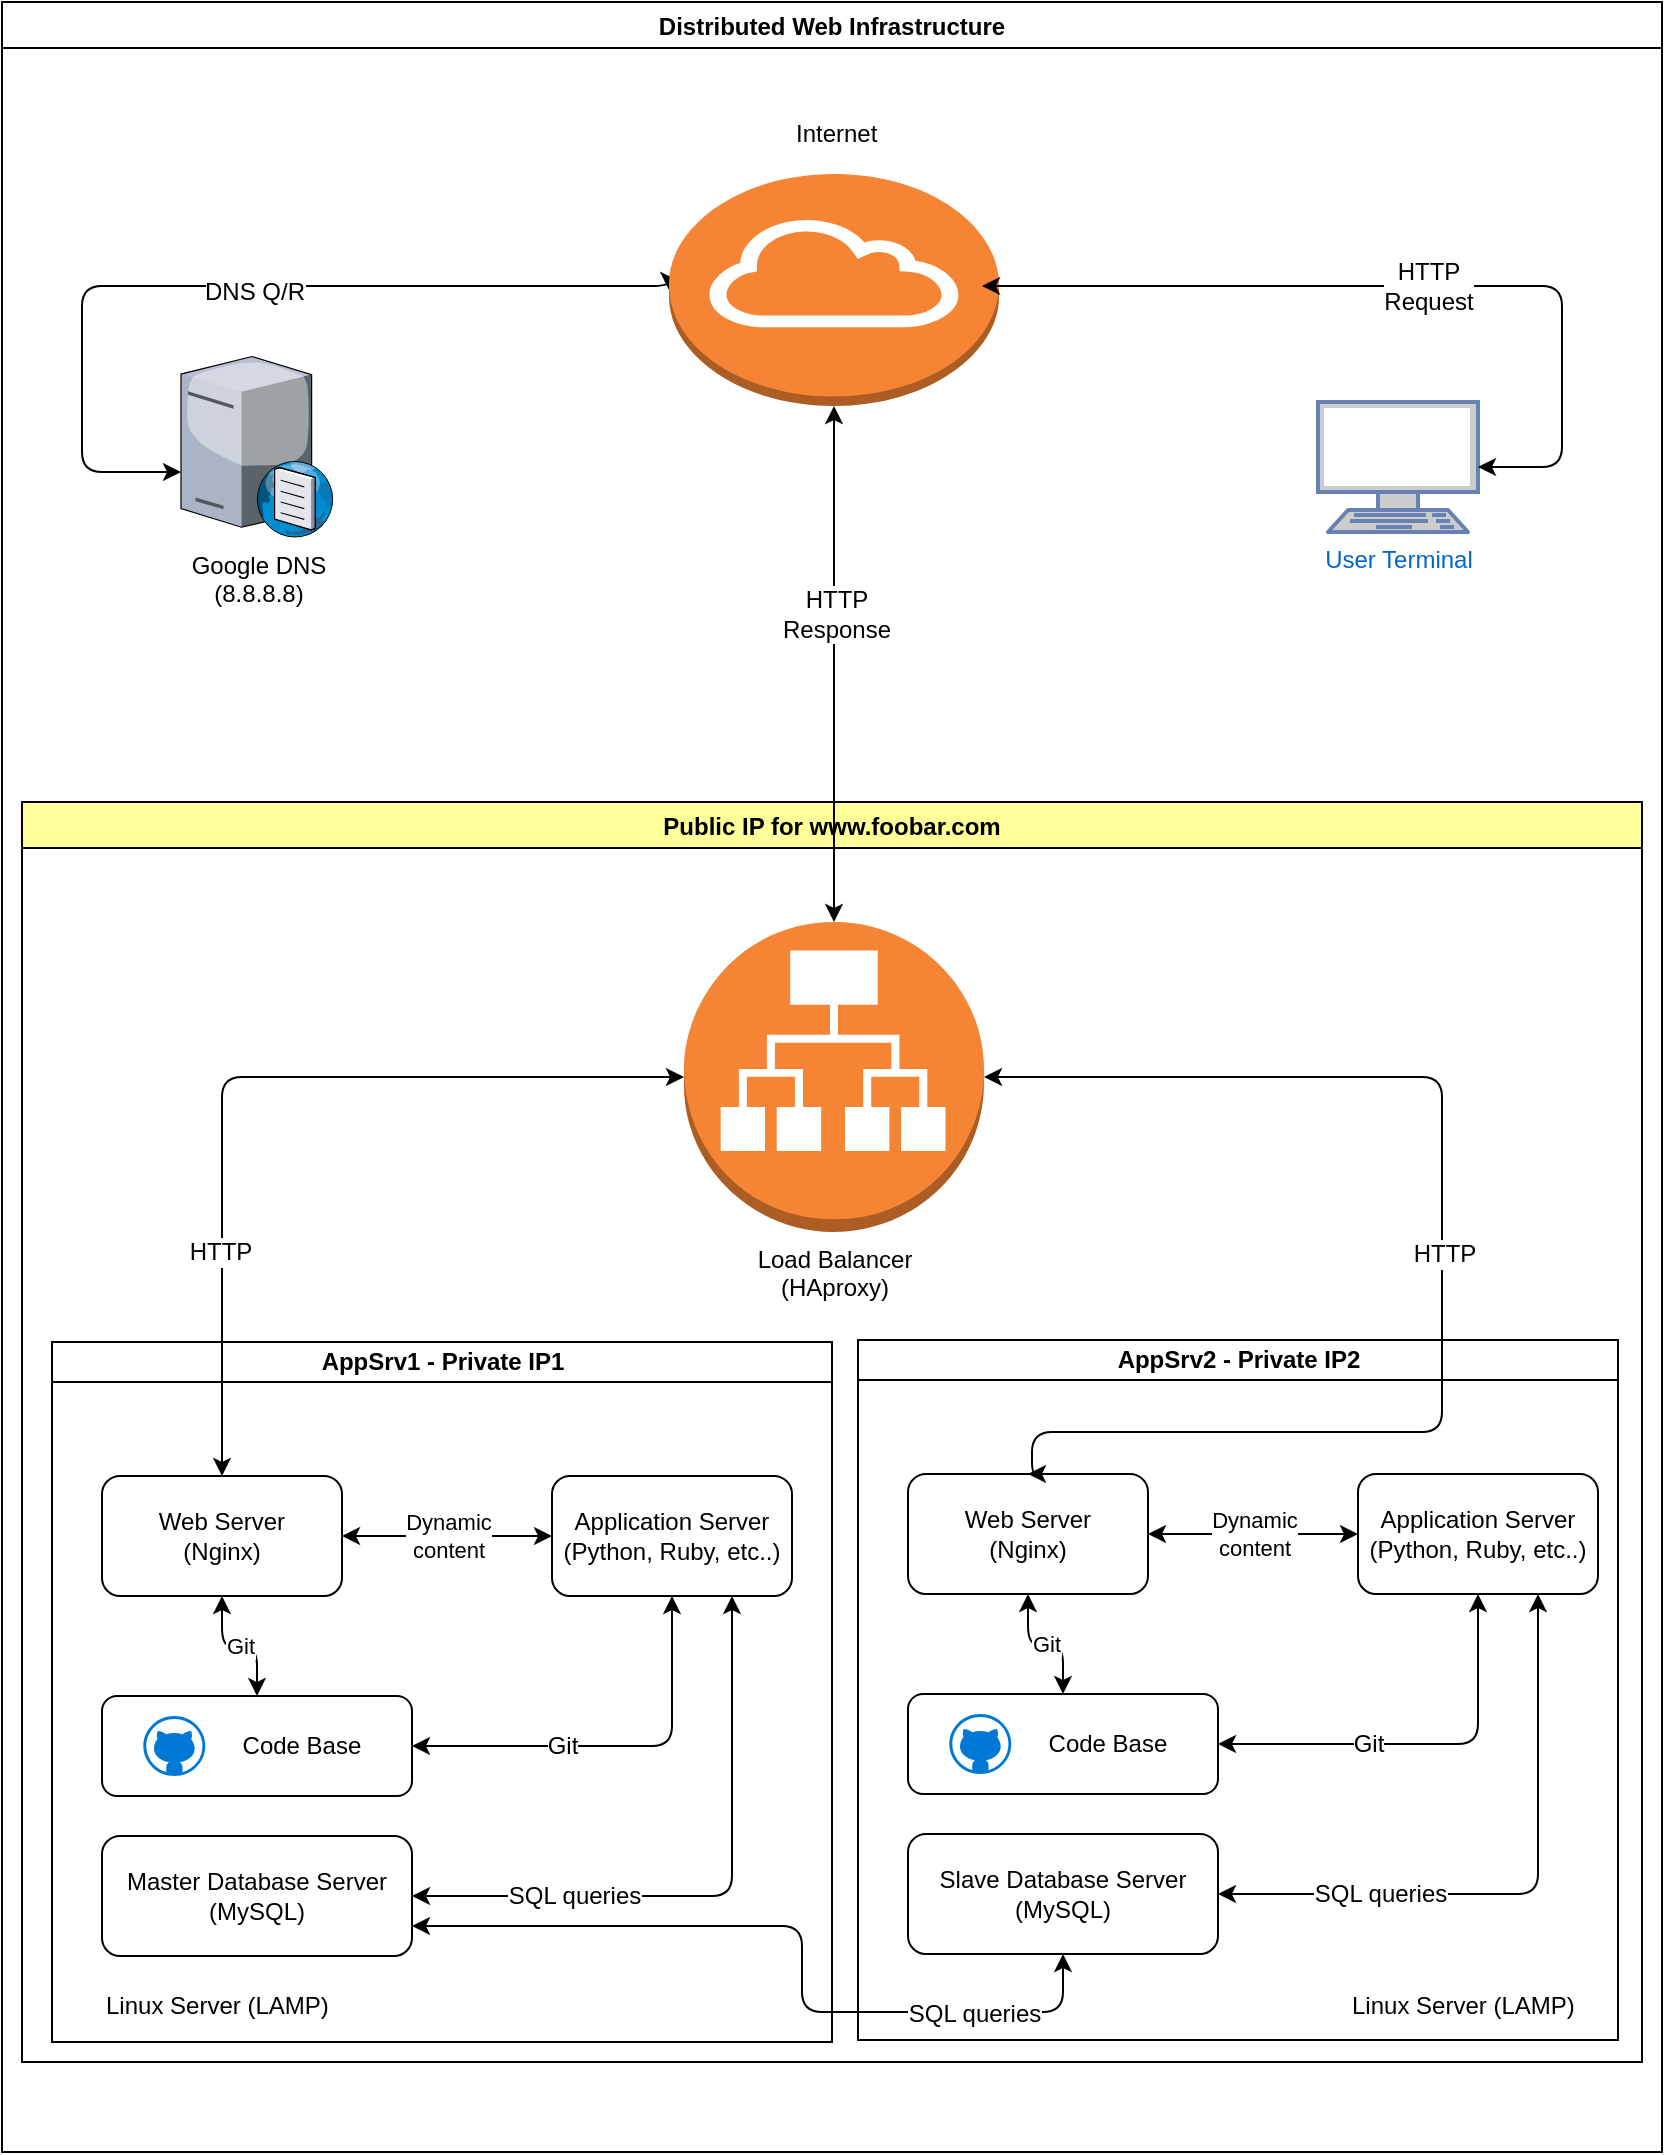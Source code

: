 <mxfile version="11.0.1"><diagram id="UPvDhNVkEac8mUcceXAs" name="Page-1"><mxGraphModel dx="1053" dy="1171" grid="1" gridSize="10" guides="1" tooltips="1" connect="1" arrows="1" fold="1" page="1" pageScale="1" pageWidth="850" pageHeight="1100" math="0" shadow="0"><root><mxCell id="0"/><mxCell id="1" parent="0"/><mxCell id="lALPVkETuidaCx1elwhT-62" value="" style="edgeStyle=orthogonalEdgeStyle;rounded=1;orthogonalLoop=1;jettySize=auto;html=1;startArrow=classic;startFill=1;endArrow=classic;endFill=1;exitX=0;exitY=0.5;exitDx=0;exitDy=0;exitPerimeter=0;" parent="1" source="lALPVkETuidaCx1elwhT-60" target="lALPVkETuidaCx1elwhT-54" edge="1"><mxGeometry relative="1" as="geometry"><mxPoint x="60" y="180" as="targetPoint"/><Array as="points"><mxPoint x="50" y="147"/><mxPoint x="50" y="240"/></Array><mxPoint x="290" y="160" as="sourcePoint"/></mxGeometry></mxCell><mxCell id="lALPVkETuidaCx1elwhT-77" value="&lt;div&gt;DNS Q/R&lt;br&gt;&lt;/div&gt;" style="text;html=1;resizable=0;points=[];align=center;verticalAlign=middle;labelBackgroundColor=#ffffff;" parent="lALPVkETuidaCx1elwhT-62" vertex="1" connectable="0"><mxGeometry x="-0.043" y="3" relative="1" as="geometry"><mxPoint as="offset"/></mxGeometry></mxCell><mxCell id="lALPVkETuidaCx1elwhT-54" value="&lt;div&gt;Google DNS&lt;/div&gt;&lt;div&gt;(8.8.8.8)&lt;br&gt;&lt;/div&gt;" style="verticalLabelPosition=bottom;aspect=fixed;html=1;verticalAlign=top;strokeColor=none;align=center;outlineConnect=0;shape=mxgraph.citrix.dns_server;" parent="1" vertex="1"><mxGeometry x="99.5" y="180" width="76.5" height="92.5" as="geometry"/></mxCell><mxCell id="lALPVkETuidaCx1elwhT-82" value="Distributed Web Infrastructure" style="swimlane;" parent="1" vertex="1"><mxGeometry x="10" y="5" width="830" height="1075" as="geometry"/></mxCell><mxCell id="lALPVkETuidaCx1elwhT-31" value="AppSrv2  - Private IP2" style="swimlane;html=1;startSize=20;horizontal=1;containerType=tree;" parent="lALPVkETuidaCx1elwhT-82" vertex="1"><mxGeometry x="428" y="669" width="380" height="350" as="geometry"/></mxCell><mxCell id="lALPVkETuidaCx1elwhT-38" value="" style="group" parent="lALPVkETuidaCx1elwhT-31" vertex="1" connectable="0"><mxGeometry x="25" y="177" width="155" height="50" as="geometry"/></mxCell><mxCell id="lALPVkETuidaCx1elwhT-35" value="&lt;div align=&quot;right&quot;&gt;Code Base&amp;nbsp; &amp;nbsp; &amp;nbsp; &amp;nbsp; &lt;br&gt;&lt;/div&gt;" style="rounded=1;whiteSpace=wrap;html=1;align=right;" parent="lALPVkETuidaCx1elwhT-38" vertex="1"><mxGeometry width="155.0" height="50" as="geometry"/></mxCell><mxCell id="lALPVkETuidaCx1elwhT-34" value="" style="shadow=0;dashed=0;html=1;strokeColor=none;fillColor=#0079D6;labelPosition=center;verticalLabelPosition=bottom;verticalAlign=top;align=center;shape=mxgraph.azure.github_code;pointerEvents=1;" parent="lALPVkETuidaCx1elwhT-38" vertex="1"><mxGeometry x="20.667" y="10" width="31.0" height="30" as="geometry"/></mxCell><mxCell id="lALPVkETuidaCx1elwhT-46" value="&lt;div&gt;Web Server&lt;/div&gt;&lt;div&gt;(Nginx)&lt;br&gt;&lt;/div&gt;" style="rounded=1;whiteSpace=wrap;html=1;" parent="lALPVkETuidaCx1elwhT-31" vertex="1"><mxGeometry x="25" y="67" width="120" height="60" as="geometry"/></mxCell><mxCell id="lALPVkETuidaCx1elwhT-47" value="&lt;div&gt;Application Server&lt;/div&gt;&lt;div&gt;(Python, Ruby, etc..)&lt;br&gt;&lt;/div&gt;" style="rounded=1;whiteSpace=wrap;html=1;" parent="lALPVkETuidaCx1elwhT-31" vertex="1"><mxGeometry x="250" y="67" width="120" height="60" as="geometry"/></mxCell><mxCell id="lALPVkETuidaCx1elwhT-50" value="&lt;div&gt;Slave Database Server&lt;/div&gt;&lt;div&gt;(MySQL)&lt;br&gt;&lt;/div&gt;" style="rounded=1;whiteSpace=wrap;html=1;" parent="lALPVkETuidaCx1elwhT-31" vertex="1"><mxGeometry x="25" y="247" width="155" height="60" as="geometry"/></mxCell><mxCell id="lALPVkETuidaCx1elwhT-45" style="edgeStyle=orthogonalEdgeStyle;rounded=1;orthogonalLoop=1;jettySize=auto;html=1;startArrow=classic;startFill=1;entryX=0.75;entryY=1;entryDx=0;entryDy=0;exitX=1;exitY=0.5;exitDx=0;exitDy=0;" parent="lALPVkETuidaCx1elwhT-31" source="lALPVkETuidaCx1elwhT-50" target="lALPVkETuidaCx1elwhT-47" edge="1"><mxGeometry relative="1" as="geometry"><mxPoint x="-351" y="274.5" as="sourcePoint"/><mxPoint x="-360" y="99.5" as="targetPoint"/><Array as="points"><mxPoint x="340" y="277"/></Array></mxGeometry></mxCell><mxCell id="lALPVkETuidaCx1elwhT-65" value="SQL queries" style="text;html=1;resizable=0;points=[];align=center;verticalAlign=middle;labelBackgroundColor=#ffffff;" parent="lALPVkETuidaCx1elwhT-45" vertex="1" connectable="0"><mxGeometry x="-0.482" relative="1" as="geometry"><mxPoint as="offset"/></mxGeometry></mxCell><mxCell id="lALPVkETuidaCx1elwhT-56" value="" style="endArrow=classic;startArrow=classic;html=1;exitX=1;exitY=0.5;exitDx=0;exitDy=0;entryX=0.5;entryY=1;entryDx=0;entryDy=0;" parent="lALPVkETuidaCx1elwhT-31" source="lALPVkETuidaCx1elwhT-35" target="lALPVkETuidaCx1elwhT-47" edge="1"><mxGeometry width="50" height="50" relative="1" as="geometry"><mxPoint x="205" y="202" as="sourcePoint"/><mxPoint x="255" y="152" as="targetPoint"/><Array as="points"><mxPoint x="310" y="202"/></Array></mxGeometry></mxCell><mxCell id="lALPVkETuidaCx1elwhT-64" value="Git" style="text;html=1;resizable=0;points=[];align=center;verticalAlign=middle;labelBackgroundColor=#ffffff;" parent="lALPVkETuidaCx1elwhT-56" vertex="1" connectable="0"><mxGeometry x="-0.273" relative="1" as="geometry"><mxPoint as="offset"/></mxGeometry></mxCell><mxCell id="lALPVkETuidaCx1elwhT-57" value="Git" style="endArrow=classic;startArrow=classic;html=1;entryX=0.5;entryY=1;entryDx=0;entryDy=0;edgeStyle=orthogonalEdgeStyle;" parent="lALPVkETuidaCx1elwhT-31" source="lALPVkETuidaCx1elwhT-35" target="lALPVkETuidaCx1elwhT-46" edge="1"><mxGeometry width="50" height="50" relative="1" as="geometry"><mxPoint x="70" y="177" as="sourcePoint"/><mxPoint x="120" y="127" as="targetPoint"/></mxGeometry></mxCell><mxCell id="lALPVkETuidaCx1elwhT-58" value="&lt;div&gt;Dynamic&lt;/div&gt;&lt;div&gt;content&lt;br&gt;&lt;/div&gt;" style="endArrow=classic;startArrow=classic;html=1;edgeStyle=orthogonalEdgeStyle;entryX=0;entryY=0.5;entryDx=0;entryDy=0;exitX=1;exitY=0.5;exitDx=0;exitDy=0;" parent="lALPVkETuidaCx1elwhT-31" source="lALPVkETuidaCx1elwhT-46" target="lALPVkETuidaCx1elwhT-47" edge="1"><mxGeometry width="50" height="50" relative="1" as="geometry"><mxPoint x="152.5" y="147" as="sourcePoint"/><mxPoint x="202.5" y="97" as="targetPoint"/></mxGeometry></mxCell><mxCell id="lALPVkETuidaCx1elwhT-70" value="Linux Server (LAMP)" style="text;html=1;resizable=0;points=[];autosize=1;align=left;verticalAlign=top;spacingTop=-4;" parent="lALPVkETuidaCx1elwhT-31" vertex="1"><mxGeometry x="245" y="323" width="130" height="20" as="geometry"/></mxCell><mxCell id="ZYBJCmhldEMRP-w1Tn9r-17" value="" style="group" vertex="1" connectable="0" parent="lALPVkETuidaCx1elwhT-82"><mxGeometry x="5" y="496" width="486" height="524" as="geometry"/></mxCell><mxCell id="ZYBJCmhldEMRP-w1Tn9r-1" value="AppSrv1 - Private IP1" style="swimlane;html=1;startSize=20;horizontal=1;containerType=tree;" vertex="1" parent="ZYBJCmhldEMRP-w1Tn9r-17"><mxGeometry x="20" y="174" width="390" height="350" as="geometry"/></mxCell><mxCell id="ZYBJCmhldEMRP-w1Tn9r-2" value="" style="group" vertex="1" connectable="0" parent="ZYBJCmhldEMRP-w1Tn9r-1"><mxGeometry x="25" y="177" width="155" height="50" as="geometry"/></mxCell><mxCell id="ZYBJCmhldEMRP-w1Tn9r-3" value="&lt;div align=&quot;right&quot;&gt;Code Base&amp;nbsp; &amp;nbsp; &amp;nbsp; &amp;nbsp; &lt;br&gt;&lt;/div&gt;" style="rounded=1;whiteSpace=wrap;html=1;align=right;" vertex="1" parent="ZYBJCmhldEMRP-w1Tn9r-2"><mxGeometry width="155.0" height="50" as="geometry"/></mxCell><mxCell id="ZYBJCmhldEMRP-w1Tn9r-4" value="" style="shadow=0;dashed=0;html=1;strokeColor=none;fillColor=#0079D6;labelPosition=center;verticalLabelPosition=bottom;verticalAlign=top;align=center;shape=mxgraph.azure.github_code;pointerEvents=1;" vertex="1" parent="ZYBJCmhldEMRP-w1Tn9r-2"><mxGeometry x="20.667" y="10" width="31.0" height="30" as="geometry"/></mxCell><mxCell id="ZYBJCmhldEMRP-w1Tn9r-5" value="&lt;div&gt;Web Server&lt;/div&gt;&lt;div&gt;(Nginx)&lt;br&gt;&lt;/div&gt;" style="rounded=1;whiteSpace=wrap;html=1;" vertex="1" parent="ZYBJCmhldEMRP-w1Tn9r-1"><mxGeometry x="25" y="67" width="120" height="60" as="geometry"/></mxCell><mxCell id="ZYBJCmhldEMRP-w1Tn9r-6" value="&lt;div&gt;Application Server&lt;/div&gt;&lt;div&gt;(Python, Ruby, etc..)&lt;br&gt;&lt;/div&gt;" style="rounded=1;whiteSpace=wrap;html=1;" vertex="1" parent="ZYBJCmhldEMRP-w1Tn9r-1"><mxGeometry x="250" y="67" width="120" height="60" as="geometry"/></mxCell><mxCell id="ZYBJCmhldEMRP-w1Tn9r-7" value="&lt;div&gt;Master Database Server&lt;/div&gt;&lt;div&gt;(MySQL)&lt;br&gt;&lt;/div&gt;" style="rounded=1;whiteSpace=wrap;html=1;" vertex="1" parent="ZYBJCmhldEMRP-w1Tn9r-1"><mxGeometry x="25" y="247" width="155" height="60" as="geometry"/></mxCell><mxCell id="ZYBJCmhldEMRP-w1Tn9r-8" style="edgeStyle=orthogonalEdgeStyle;rounded=1;orthogonalLoop=1;jettySize=auto;html=1;startArrow=classic;startFill=1;entryX=0.75;entryY=1;entryDx=0;entryDy=0;exitX=1;exitY=0.5;exitDx=0;exitDy=0;" edge="1" parent="ZYBJCmhldEMRP-w1Tn9r-1" source="ZYBJCmhldEMRP-w1Tn9r-7" target="ZYBJCmhldEMRP-w1Tn9r-6"><mxGeometry relative="1" as="geometry"><mxPoint x="-351" y="274.5" as="sourcePoint"/><mxPoint x="-360" y="99.5" as="targetPoint"/><Array as="points"><mxPoint x="340" y="277"/></Array></mxGeometry></mxCell><mxCell id="ZYBJCmhldEMRP-w1Tn9r-9" value="SQL queries" style="text;html=1;resizable=0;points=[];align=center;verticalAlign=middle;labelBackgroundColor=#ffffff;" vertex="1" connectable="0" parent="ZYBJCmhldEMRP-w1Tn9r-8"><mxGeometry x="-0.482" relative="1" as="geometry"><mxPoint as="offset"/></mxGeometry></mxCell><mxCell id="ZYBJCmhldEMRP-w1Tn9r-10" value="" style="endArrow=classic;startArrow=classic;html=1;exitX=1;exitY=0.5;exitDx=0;exitDy=0;entryX=0.5;entryY=1;entryDx=0;entryDy=0;" edge="1" parent="ZYBJCmhldEMRP-w1Tn9r-1" source="ZYBJCmhldEMRP-w1Tn9r-3" target="ZYBJCmhldEMRP-w1Tn9r-6"><mxGeometry width="50" height="50" relative="1" as="geometry"><mxPoint x="205" y="202" as="sourcePoint"/><mxPoint x="255" y="152" as="targetPoint"/><Array as="points"><mxPoint x="310" y="202"/></Array></mxGeometry></mxCell><mxCell id="ZYBJCmhldEMRP-w1Tn9r-11" value="Git" style="text;html=1;resizable=0;points=[];align=center;verticalAlign=middle;labelBackgroundColor=#ffffff;" vertex="1" connectable="0" parent="ZYBJCmhldEMRP-w1Tn9r-10"><mxGeometry x="-0.273" relative="1" as="geometry"><mxPoint as="offset"/></mxGeometry></mxCell><mxCell id="ZYBJCmhldEMRP-w1Tn9r-12" value="Git" style="endArrow=classic;startArrow=classic;html=1;entryX=0.5;entryY=1;entryDx=0;entryDy=0;edgeStyle=orthogonalEdgeStyle;" edge="1" parent="ZYBJCmhldEMRP-w1Tn9r-1" source="ZYBJCmhldEMRP-w1Tn9r-3" target="ZYBJCmhldEMRP-w1Tn9r-5"><mxGeometry width="50" height="50" relative="1" as="geometry"><mxPoint x="70" y="177" as="sourcePoint"/><mxPoint x="120" y="127" as="targetPoint"/></mxGeometry></mxCell><mxCell id="ZYBJCmhldEMRP-w1Tn9r-13" value="&lt;div&gt;Dynamic&lt;/div&gt;&lt;div&gt;content&lt;br&gt;&lt;/div&gt;" style="endArrow=classic;startArrow=classic;html=1;edgeStyle=orthogonalEdgeStyle;entryX=0;entryY=0.5;entryDx=0;entryDy=0;exitX=1;exitY=0.5;exitDx=0;exitDy=0;" edge="1" parent="ZYBJCmhldEMRP-w1Tn9r-1" source="ZYBJCmhldEMRP-w1Tn9r-5" target="ZYBJCmhldEMRP-w1Tn9r-6"><mxGeometry width="50" height="50" relative="1" as="geometry"><mxPoint x="152.5" y="147" as="sourcePoint"/><mxPoint x="202.5" y="97" as="targetPoint"/></mxGeometry></mxCell><mxCell id="ZYBJCmhldEMRP-w1Tn9r-16" value="Linux Server (LAMP)" style="text;html=1;resizable=0;points=[];autosize=1;align=left;verticalAlign=top;spacingTop=-4;" vertex="1" parent="ZYBJCmhldEMRP-w1Tn9r-1"><mxGeometry x="25" y="322" width="130" height="20" as="geometry"/></mxCell><mxCell id="ZYBJCmhldEMRP-w1Tn9r-18" value="&lt;div&gt;Load Balancer&lt;/div&gt;&lt;div&gt;(HAproxy)&lt;br&gt;&lt;/div&gt;" style="outlineConnect=0;dashed=0;verticalLabelPosition=bottom;verticalAlign=top;align=center;html=1;shape=mxgraph.aws3.application_load_balancer;fillColor=#F58534;gradientColor=none;" vertex="1" parent="ZYBJCmhldEMRP-w1Tn9r-17"><mxGeometry x="336" y="-36" width="150" height="155" as="geometry"/></mxCell><mxCell id="ZYBJCmhldEMRP-w1Tn9r-37" value="" style="endArrow=classic;startArrow=classic;html=1;edgeStyle=orthogonalEdgeStyle;exitX=0.5;exitY=0;exitDx=0;exitDy=0;entryX=0;entryY=0.5;entryDx=0;entryDy=0;entryPerimeter=0;" edge="1" parent="ZYBJCmhldEMRP-w1Tn9r-17" source="ZYBJCmhldEMRP-w1Tn9r-5" target="ZYBJCmhldEMRP-w1Tn9r-18"><mxGeometry width="50" height="50" relative="1" as="geometry"><mxPoint x="131.5" y="66.5" as="sourcePoint"/><mxPoint x="181.5" y="16.5" as="targetPoint"/></mxGeometry></mxCell><mxCell id="ZYBJCmhldEMRP-w1Tn9r-38" value="HTTP" style="text;html=1;resizable=0;points=[];align=center;verticalAlign=middle;labelBackgroundColor=#ffffff;" vertex="1" connectable="0" parent="ZYBJCmhldEMRP-w1Tn9r-37"><mxGeometry x="-0.479" y="1" relative="1" as="geometry"><mxPoint as="offset"/></mxGeometry></mxCell><mxCell id="lALPVkETuidaCx1elwhT-63" value="User Terminal" style="fontColor=#0066CC;verticalAlign=top;verticalLabelPosition=bottom;labelPosition=center;align=center;html=1;outlineConnect=0;fillColor=#CCCCCC;strokeColor=#6881B3;gradientColor=none;gradientDirection=north;strokeWidth=2;shape=mxgraph.networks.terminal;" parent="lALPVkETuidaCx1elwhT-82" vertex="1"><mxGeometry x="658" y="200" width="80" height="65" as="geometry"/></mxCell><mxCell id="lALPVkETuidaCx1elwhT-66" value="" style="endArrow=classic;startArrow=classic;html=1;exitX=1;exitY=0.5;exitDx=0;exitDy=0;exitPerimeter=0;entryX=0.5;entryY=0;entryDx=0;entryDy=0;edgeStyle=orthogonalEdgeStyle;" parent="lALPVkETuidaCx1elwhT-82" source="ZYBJCmhldEMRP-w1Tn9r-18" target="lALPVkETuidaCx1elwhT-46" edge="1"><mxGeometry width="50" height="50" relative="1" as="geometry"><mxPoint x="565" y="452" as="sourcePoint"/><mxPoint x="615" y="402" as="targetPoint"/><Array as="points"><mxPoint x="720" y="538"/><mxPoint x="720" y="715"/><mxPoint x="515" y="715"/></Array></mxGeometry></mxCell><mxCell id="lALPVkETuidaCx1elwhT-69" value="HTTP" style="text;html=1;resizable=0;points=[];align=center;verticalAlign=middle;labelBackgroundColor=#ffffff;" parent="lALPVkETuidaCx1elwhT-66" vertex="1" connectable="0"><mxGeometry y="1" relative="1" as="geometry"><mxPoint as="offset"/></mxGeometry></mxCell><mxCell id="ZYBJCmhldEMRP-w1Tn9r-39" value="Public IP for www.foobar.com" style="swimlane;fillColor=#FFFF99;" vertex="1" parent="lALPVkETuidaCx1elwhT-82"><mxGeometry x="10" y="400" width="810" height="630" as="geometry"/></mxCell><mxCell id="lALPVkETuidaCx1elwhT-60" value="" style="outlineConnect=0;dashed=0;verticalLabelPosition=bottom;verticalAlign=top;align=center;html=1;shape=mxgraph.aws3.internet_gateway;fillColor=#F58534;gradientColor=none;" parent="lALPVkETuidaCx1elwhT-82" vertex="1"><mxGeometry x="333.5" y="86" width="165" height="116" as="geometry"/></mxCell><mxCell id="lALPVkETuidaCx1elwhT-55" value="" style="endArrow=classic;html=1;exitX=0.5;exitY=0;exitDx=0;exitDy=0;endFill=1;startArrow=classic;startFill=1;entryX=0.5;entryY=1;entryDx=0;entryDy=0;entryPerimeter=0;edgeStyle=orthogonalEdgeStyle;exitPerimeter=0;" parent="lALPVkETuidaCx1elwhT-82" source="ZYBJCmhldEMRP-w1Tn9r-18" target="lALPVkETuidaCx1elwhT-60" edge="1"><mxGeometry width="50" height="50" relative="1" as="geometry"><mxPoint x="460" y="95" as="sourcePoint"/><mxPoint x="510" y="45" as="targetPoint"/><Array as="points"><mxPoint x="416" y="335"/><mxPoint x="416" y="335"/></Array></mxGeometry></mxCell><mxCell id="lALPVkETuidaCx1elwhT-78" value="&lt;div&gt;HTTP&lt;/div&gt;&lt;div&gt;Response&lt;br&gt;&lt;/div&gt;" style="text;html=1;resizable=0;points=[];align=center;verticalAlign=middle;labelBackgroundColor=#ffffff;" parent="lALPVkETuidaCx1elwhT-55" vertex="1" connectable="0"><mxGeometry x="0.199" y="-1" relative="1" as="geometry"><mxPoint as="offset"/></mxGeometry></mxCell><mxCell id="lALPVkETuidaCx1elwhT-73" value="" style="endArrow=classic;startArrow=classic;html=1;entryX=1;entryY=0.5;entryDx=0;entryDy=0;entryPerimeter=0;edgeStyle=orthogonalEdgeStyle;" parent="lALPVkETuidaCx1elwhT-82" target="lALPVkETuidaCx1elwhT-63" edge="1"><mxGeometry width="50" height="50" relative="1" as="geometry"><mxPoint x="490" y="142" as="sourcePoint"/><mxPoint x="80" y="675" as="targetPoint"/><Array as="points"><mxPoint x="780" y="142"/><mxPoint x="780" y="233"/></Array></mxGeometry></mxCell><mxCell id="lALPVkETuidaCx1elwhT-76" value="&lt;div&gt;HTTP &lt;br&gt;&lt;/div&gt;&lt;div&gt;Request&lt;br&gt;&lt;/div&gt;" style="text;html=1;resizable=0;points=[];align=center;verticalAlign=middle;labelBackgroundColor=#ffffff;" parent="lALPVkETuidaCx1elwhT-73" vertex="1" connectable="0"><mxGeometry x="0.054" relative="1" as="geometry"><mxPoint as="offset"/></mxGeometry></mxCell><mxCell id="ZYBJCmhldEMRP-w1Tn9r-43" value="" style="endArrow=classic;startArrow=classic;html=1;edgeStyle=orthogonalEdgeStyle;entryX=1;entryY=0.75;entryDx=0;entryDy=0;" edge="1" parent="lALPVkETuidaCx1elwhT-82" source="lALPVkETuidaCx1elwhT-50" target="ZYBJCmhldEMRP-w1Tn9r-7"><mxGeometry width="50" height="50" relative="1" as="geometry"><mxPoint y="1145" as="sourcePoint"/><mxPoint x="50" y="1095" as="targetPoint"/><Array as="points"><mxPoint x="531" y="1005"/><mxPoint x="400" y="1005"/><mxPoint x="400" y="962"/></Array></mxGeometry></mxCell><mxCell id="ZYBJCmhldEMRP-w1Tn9r-44" value="SQL queries" style="text;html=1;resizable=0;points=[];align=center;verticalAlign=middle;labelBackgroundColor=#ffffff;" vertex="1" connectable="0" parent="ZYBJCmhldEMRP-w1Tn9r-43"><mxGeometry x="-0.628" y="1" relative="1" as="geometry"><mxPoint as="offset"/></mxGeometry></mxCell><mxCell id="ZYBJCmhldEMRP-w1Tn9r-41" value="Internet" style="text;html=1;resizable=0;points=[];autosize=1;align=left;verticalAlign=top;spacingTop=-4;" vertex="1" parent="1"><mxGeometry x="405" y="61" width="60" height="20" as="geometry"/></mxCell></root></mxGraphModel></diagram></mxfile>
